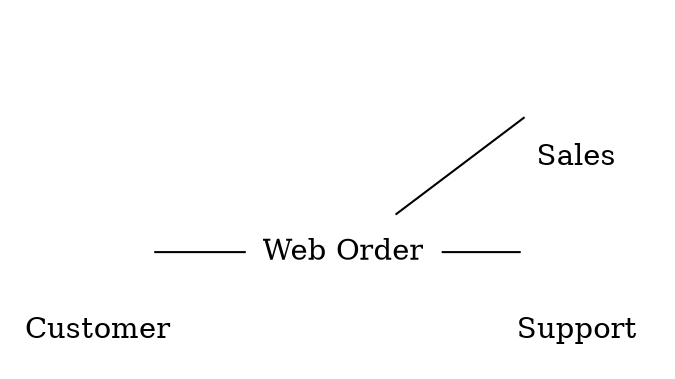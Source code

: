 digraph G {
	/* basic setup */
	rankdir = LR;
	edge [arrowhead=none];
	node [shape=objective,peripheries=0,label=""];

	/* Actors */
	subgraph clusterCustomer {label="Customer"; labelloc="b"; peripheries=0;
		 customer [shape=actor]; };

	subgraph clusterSales {label="Sales"; labelloc="b"; peripheries=0;
		 sales [shape=actor]; };

	subgraph clusterSupport {label="Support"; labelloc="b"; peripheries=0;
		 support [shape=actor]; };


	/* Objectives */
	order [label="Web Order"];
	
	/* Relations */
	customer->order
	order->sales
	order->support
}
